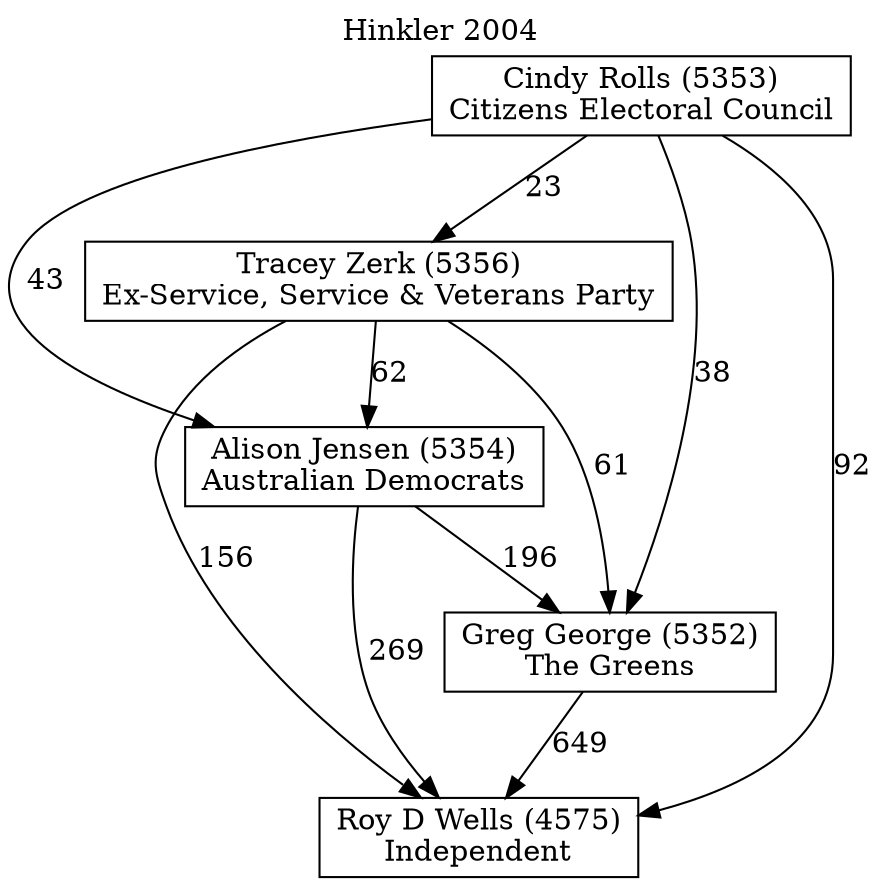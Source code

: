 // House preference flow
digraph "Roy D Wells (4575)_Hinkler_2004" {
	graph [label="Hinkler 2004" labelloc=t mclimit=10]
	node [shape=box]
	"Roy D Wells (4575)" [label="Roy D Wells (4575)
Independent"]
	"Greg George (5352)" [label="Greg George (5352)
The Greens"]
	"Alison Jensen (5354)" [label="Alison Jensen (5354)
Australian Democrats"]
	"Tracey Zerk (5356)" [label="Tracey Zerk (5356)
Ex-Service, Service & Veterans Party"]
	"Cindy Rolls (5353)" [label="Cindy Rolls (5353)
Citizens Electoral Council"]
	"Greg George (5352)" -> "Roy D Wells (4575)" [label=649]
	"Alison Jensen (5354)" -> "Greg George (5352)" [label=196]
	"Tracey Zerk (5356)" -> "Alison Jensen (5354)" [label=62]
	"Cindy Rolls (5353)" -> "Tracey Zerk (5356)" [label=23]
	"Alison Jensen (5354)" -> "Roy D Wells (4575)" [label=269]
	"Tracey Zerk (5356)" -> "Roy D Wells (4575)" [label=156]
	"Cindy Rolls (5353)" -> "Roy D Wells (4575)" [label=92]
	"Cindy Rolls (5353)" -> "Alison Jensen (5354)" [label=43]
	"Tracey Zerk (5356)" -> "Greg George (5352)" [label=61]
	"Cindy Rolls (5353)" -> "Greg George (5352)" [label=38]
}
